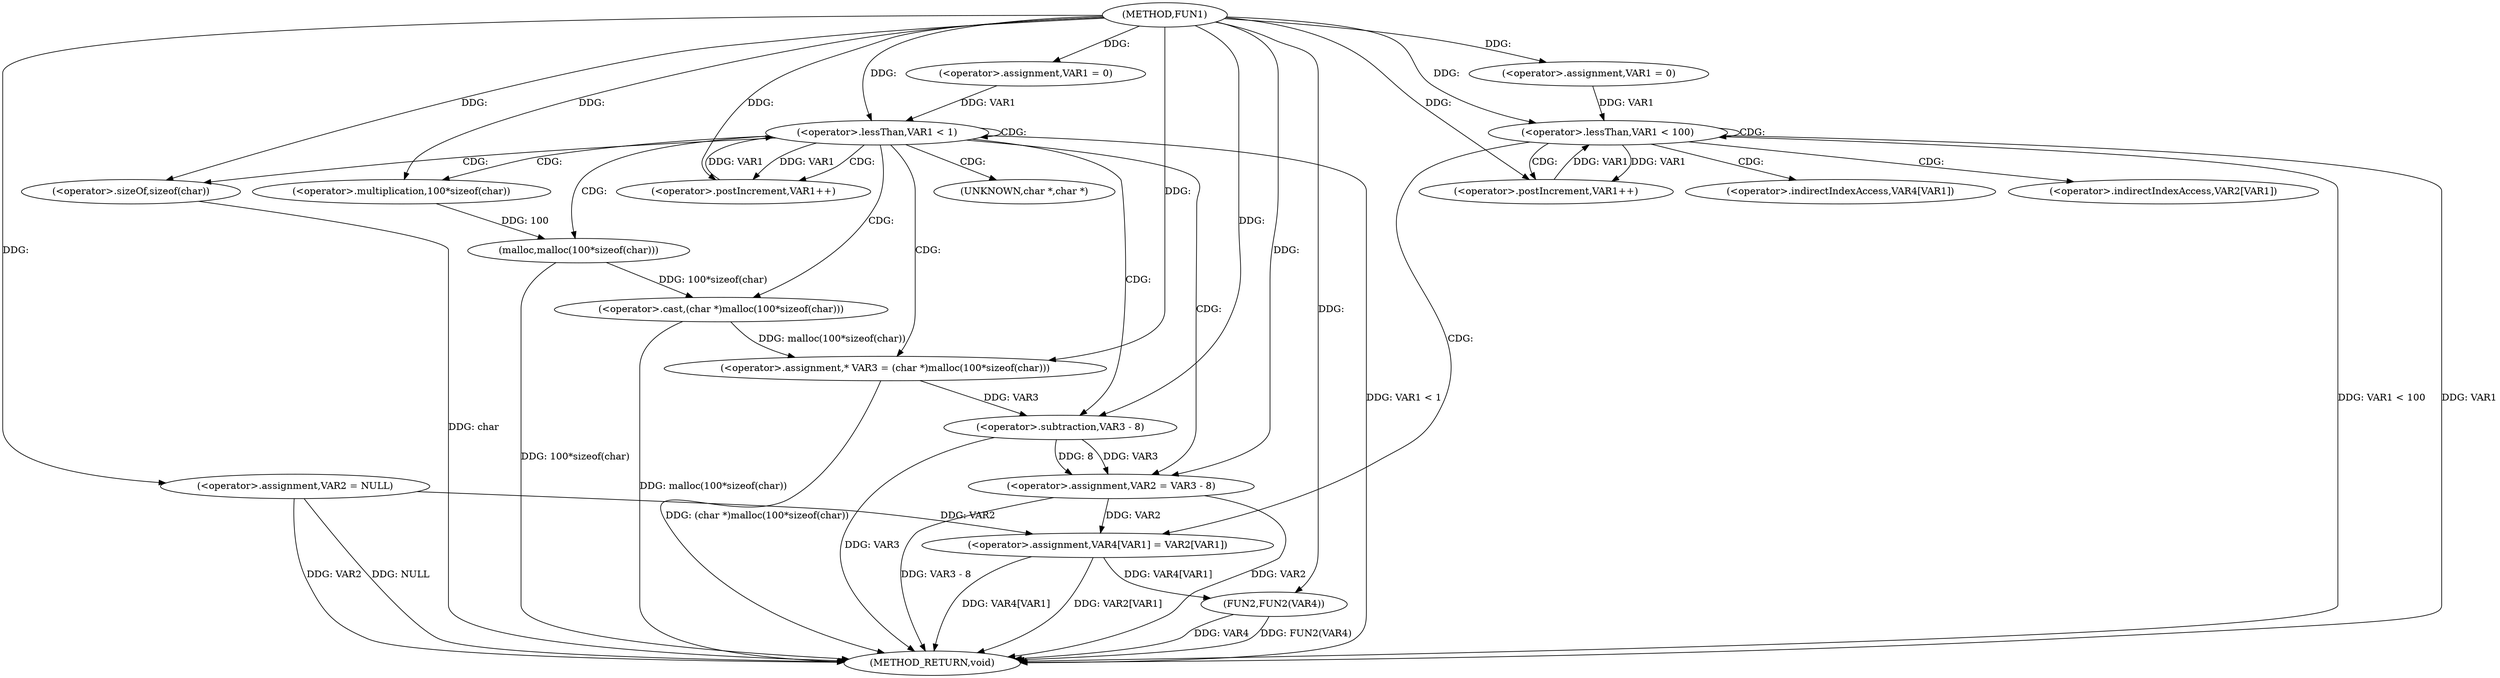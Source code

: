 digraph FUN1 {  
"1000100" [label = "(METHOD,FUN1)" ]
"1000155" [label = "(METHOD_RETURN,void)" ]
"1000104" [label = "(<operator>.assignment,VAR2 = NULL)" ]
"1000108" [label = "(<operator>.assignment,VAR1 = 0)" ]
"1000111" [label = "(<operator>.lessThan,VAR1 < 1)" ]
"1000114" [label = "(<operator>.postIncrement,VAR1++)" ]
"1000119" [label = "(<operator>.assignment,* VAR3 = (char *)malloc(100*sizeof(char)))" ]
"1000121" [label = "(<operator>.cast,(char *)malloc(100*sizeof(char)))" ]
"1000123" [label = "(malloc,malloc(100*sizeof(char)))" ]
"1000124" [label = "(<operator>.multiplication,100*sizeof(char))" ]
"1000126" [label = "(<operator>.sizeOf,sizeof(char))" ]
"1000128" [label = "(<operator>.assignment,VAR2 = VAR3 - 8)" ]
"1000130" [label = "(<operator>.subtraction,VAR3 - 8)" ]
"1000137" [label = "(<operator>.assignment,VAR1 = 0)" ]
"1000140" [label = "(<operator>.lessThan,VAR1 < 100)" ]
"1000143" [label = "(<operator>.postIncrement,VAR1++)" ]
"1000146" [label = "(<operator>.assignment,VAR4[VAR1] = VAR2[VAR1])" ]
"1000153" [label = "(FUN2,FUN2(VAR4))" ]
"1000122" [label = "(UNKNOWN,char *,char *)" ]
"1000147" [label = "(<operator>.indirectIndexAccess,VAR4[VAR1])" ]
"1000150" [label = "(<operator>.indirectIndexAccess,VAR2[VAR1])" ]
  "1000104" -> "1000155"  [ label = "DDG: VAR2"] 
  "1000140" -> "1000155"  [ label = "DDG: VAR1 < 100"] 
  "1000128" -> "1000155"  [ label = "DDG: VAR2"] 
  "1000119" -> "1000155"  [ label = "DDG: (char *)malloc(100*sizeof(char))"] 
  "1000153" -> "1000155"  [ label = "DDG: VAR4"] 
  "1000146" -> "1000155"  [ label = "DDG: VAR2[VAR1]"] 
  "1000128" -> "1000155"  [ label = "DDG: VAR3 - 8"] 
  "1000121" -> "1000155"  [ label = "DDG: malloc(100*sizeof(char))"] 
  "1000140" -> "1000155"  [ label = "DDG: VAR1"] 
  "1000126" -> "1000155"  [ label = "DDG: char"] 
  "1000153" -> "1000155"  [ label = "DDG: FUN2(VAR4)"] 
  "1000146" -> "1000155"  [ label = "DDG: VAR4[VAR1]"] 
  "1000111" -> "1000155"  [ label = "DDG: VAR1 < 1"] 
  "1000104" -> "1000155"  [ label = "DDG: NULL"] 
  "1000130" -> "1000155"  [ label = "DDG: VAR3"] 
  "1000123" -> "1000155"  [ label = "DDG: 100*sizeof(char)"] 
  "1000100" -> "1000104"  [ label = "DDG: "] 
  "1000100" -> "1000108"  [ label = "DDG: "] 
  "1000114" -> "1000111"  [ label = "DDG: VAR1"] 
  "1000108" -> "1000111"  [ label = "DDG: VAR1"] 
  "1000100" -> "1000111"  [ label = "DDG: "] 
  "1000111" -> "1000114"  [ label = "DDG: VAR1"] 
  "1000100" -> "1000114"  [ label = "DDG: "] 
  "1000121" -> "1000119"  [ label = "DDG: malloc(100*sizeof(char))"] 
  "1000100" -> "1000119"  [ label = "DDG: "] 
  "1000123" -> "1000121"  [ label = "DDG: 100*sizeof(char)"] 
  "1000124" -> "1000123"  [ label = "DDG: 100"] 
  "1000100" -> "1000124"  [ label = "DDG: "] 
  "1000100" -> "1000126"  [ label = "DDG: "] 
  "1000130" -> "1000128"  [ label = "DDG: VAR3"] 
  "1000130" -> "1000128"  [ label = "DDG: 8"] 
  "1000100" -> "1000128"  [ label = "DDG: "] 
  "1000119" -> "1000130"  [ label = "DDG: VAR3"] 
  "1000100" -> "1000130"  [ label = "DDG: "] 
  "1000100" -> "1000137"  [ label = "DDG: "] 
  "1000143" -> "1000140"  [ label = "DDG: VAR1"] 
  "1000137" -> "1000140"  [ label = "DDG: VAR1"] 
  "1000100" -> "1000140"  [ label = "DDG: "] 
  "1000140" -> "1000143"  [ label = "DDG: VAR1"] 
  "1000100" -> "1000143"  [ label = "DDG: "] 
  "1000104" -> "1000146"  [ label = "DDG: VAR2"] 
  "1000128" -> "1000146"  [ label = "DDG: VAR2"] 
  "1000146" -> "1000153"  [ label = "DDG: VAR4[VAR1]"] 
  "1000100" -> "1000153"  [ label = "DDG: "] 
  "1000111" -> "1000121"  [ label = "CDG: "] 
  "1000111" -> "1000111"  [ label = "CDG: "] 
  "1000111" -> "1000126"  [ label = "CDG: "] 
  "1000111" -> "1000128"  [ label = "CDG: "] 
  "1000111" -> "1000123"  [ label = "CDG: "] 
  "1000111" -> "1000124"  [ label = "CDG: "] 
  "1000111" -> "1000119"  [ label = "CDG: "] 
  "1000111" -> "1000130"  [ label = "CDG: "] 
  "1000111" -> "1000114"  [ label = "CDG: "] 
  "1000111" -> "1000122"  [ label = "CDG: "] 
  "1000140" -> "1000143"  [ label = "CDG: "] 
  "1000140" -> "1000147"  [ label = "CDG: "] 
  "1000140" -> "1000150"  [ label = "CDG: "] 
  "1000140" -> "1000146"  [ label = "CDG: "] 
  "1000140" -> "1000140"  [ label = "CDG: "] 
}
